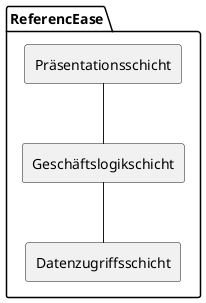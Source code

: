 @startuml
skinparam componentStyle rectangle
skinparam componentTitleAlignment left

package "ReferencEase" {
  [Präsentationsschicht] as UI
  [Geschäftslogikschicht] as Logic
  [Datenzugriffsschicht] as DAL
}

'[Server] as Server
'database "Datenbank" as DB

UI -- Logic
Logic -- DAL
'DAL --> Server : Datenabfragen und -manipulation
'Server --> DB : CRUD-Operationen

@enduml